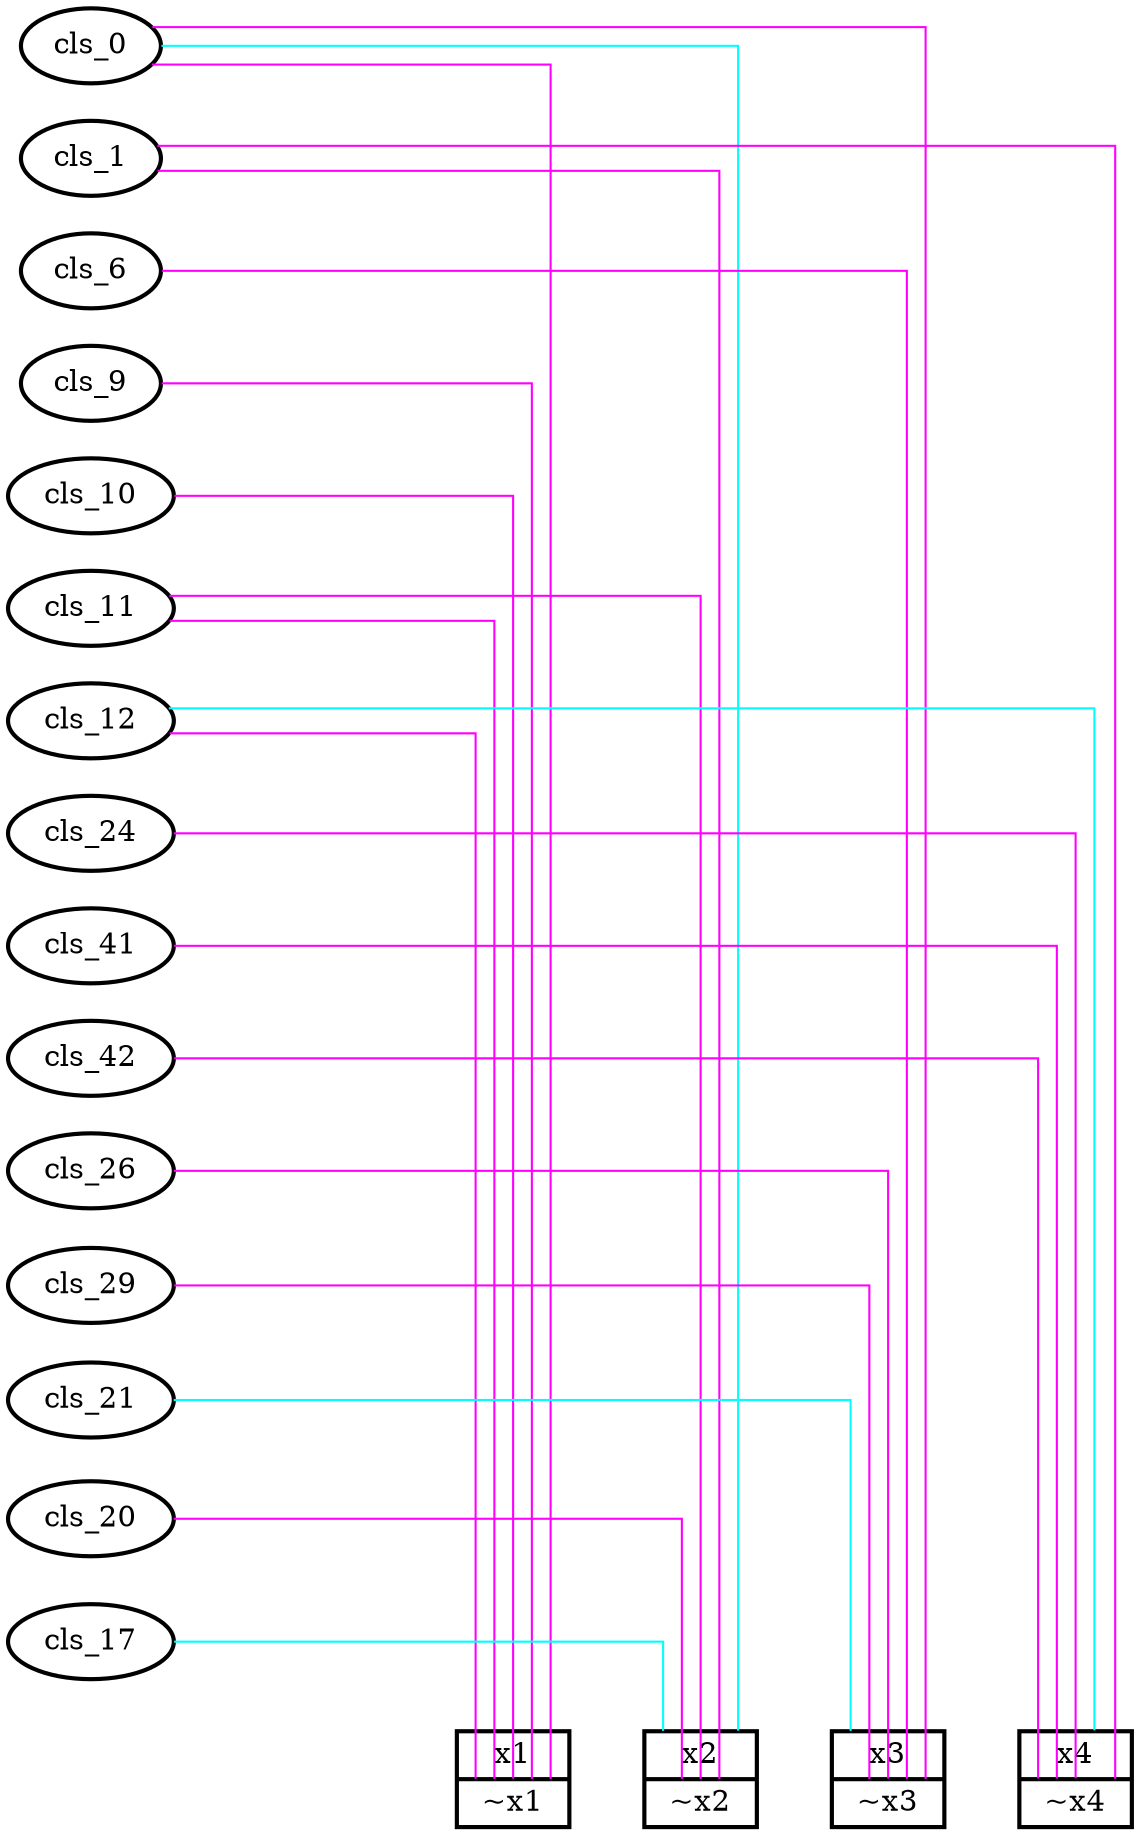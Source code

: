 digraph babel {

    node [shape=record];
    graph [rankdir = "LR"];
    splines=ortho;

    //        "0Z" [style=invis];
    //        "0Z" -> "0A" -> "1A" -> "2A";
    //        "2A" -> "0A" [label=".", constraint=false, style=solid];
    ////        label="A";

//    { rank=same;
//        0 [style = invis];
//        01 [style = invis];
//        02 [style=invis];
//        0 -> 01 -> 02;
//    }

    var_x1:f1 -> cls_0  [constraint=false, style=solid, arrowhead="none", color=magenta];
    var_x1:f1 -> cls_9  [constraint=false, style=solid, arrowhead="none", color=magenta];
    var_x1:f1 -> cls_10 [constraint=false, style=solid, arrowhead="none", color=magenta];
    var_x1:f1 -> cls_11 [constraint=false, style=solid, arrowhead="none", color=magenta];
    var_x1:f1 -> cls_12 [constraint=false, style=solid, arrowhead="none", color=magenta];
    var_x2:f1 -> cls_1  [constraint=false, style=solid, arrowhead="none", color=magenta];
    var_x2:f1 -> cls_11 [constraint=false, style=solid, arrowhead="none", color=magenta];
    var_x2:f1 -> cls_20 [constraint=false, style=solid, arrowhead="none", color=magenta];
    var_x3:f1 -> cls_0  [constraint=false, style=solid, arrowhead="none", color=magenta];
    var_x3:f1 -> cls_6  [constraint=false, style=solid, arrowhead="none", color=magenta];
    var_x3:f1 -> cls_26 [constraint=false, style=solid, arrowhead="none", color=magenta];
    var_x3:f1 -> cls_29 [constraint=false, style=solid, arrowhead="none", color=magenta];
    var_x4:f1 -> cls_1  [constraint=false, style=solid, arrowhead="none", color=magenta];
    var_x4:f1 -> cls_24 [constraint=false, style=solid, arrowhead="none", color=magenta];
    var_x4:f1 -> cls_41 [constraint=false, style=solid, arrowhead="none", color=magenta];
    var_x4:f1 -> cls_42 [constraint=false, style=solid, arrowhead="none", color=magenta];
    var_x2:f0 -> cls_0  [constraint=false, style=solid, arrowhead="none", color=cyan];
    var_x2:f0 -> cls_17 [constraint=false, style=solid, arrowhead="none", color=cyan];
    var_x3:f0 -> cls_21 [constraint=false, style=solid, arrowhead="none", color=cyan];
    var_x4:f0 -> cls_12 [constraint=false, style=solid, arrowhead="none", color=cyan];

    subgraph variables {
        var_x0 [style=invis]
        var_x00 [style=invis]
        var_x1 [style=bold,shape=record,label="<f0> x1|<f1> ~x1"]
        var_x1 [style=bold,shape=record,label="<f0> x1|<f1> ~x1"]
        var_x2 [style=bold,shape=record,label="<f0> x2|<f1> ~x2"]
        var_x3 [style=bold,shape=record,label="<f0> x3|<f1> ~x3"]
        var_x4 [style=bold,shape=record,label="<f0> x4|<f1> ~x4"]
        var_x00 -> var_x0 -> var_x1 -> var_x2 -> var_x3 -> var_x4 [style=invis];
    }

    subgraph clauses {
        rank=same;
        cls_0  [style=bold,shape=oval]
        cls_1  [style=bold,shape=oval]
        cls_6  [style=bold,shape=oval]
        cls_9  [style=bold,shape=oval]
        cls_10 [style=bold,shape=oval]
        cls_11 [style=bold,shape=oval]
        cls_12 [style=bold,shape=oval]
        cls_17 [style=bold,shape=oval]
        cls_20 [style=bold,shape=oval]
        cls_21 [style=bold,shape=oval]
        cls_24 [style=bold,shape=oval]
        cls_26 [style=bold,shape=oval]
        cls_29 [style=bold,shape=oval]
        cls_41 [style=bold,shape=oval]
        cls_42 [style=bold,shape=oval]
        cls_0 -> cls_1 -> cls_6 -> cls_9 -> cls_10 -> cls_11 -> cls_12 [style=invis];
    }

}
